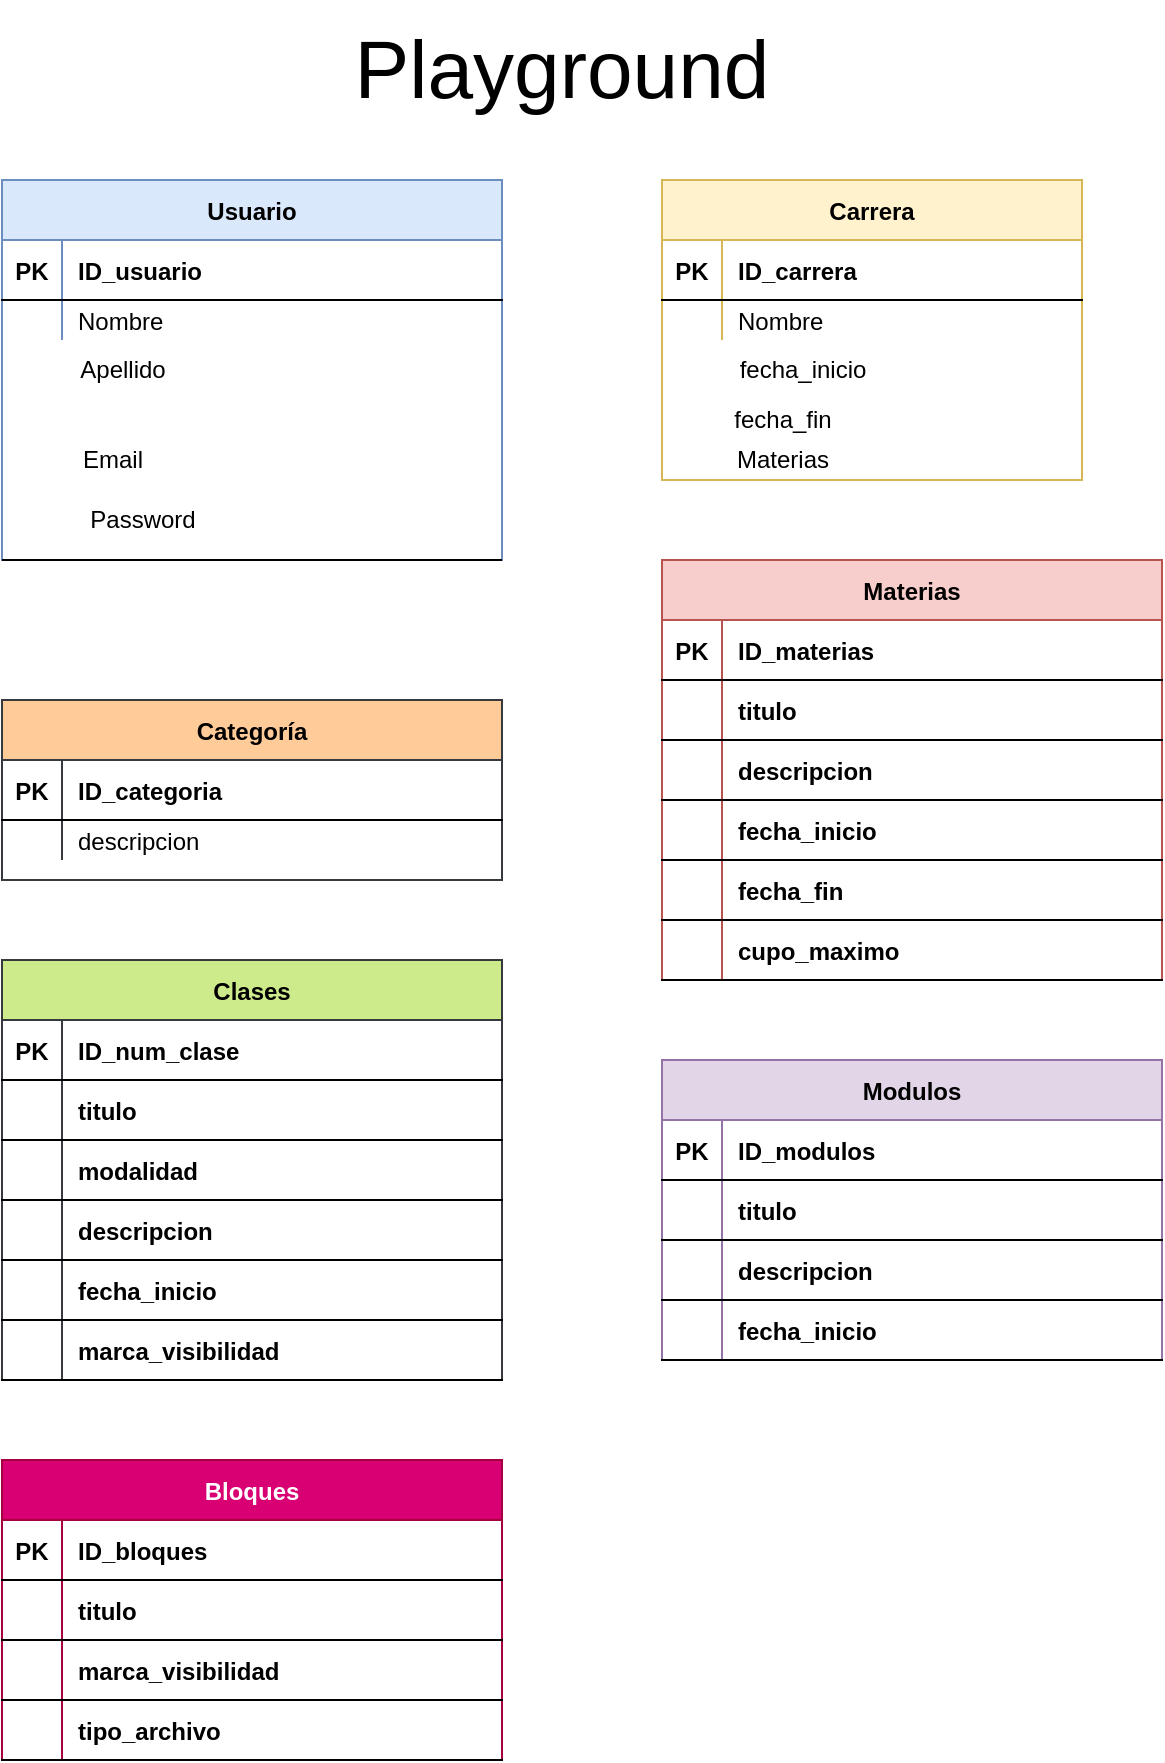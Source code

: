 <mxfile version="14.9.6" type="device"><diagram id="R2lEEEUBdFMjLlhIrx00" name="Page-1"><mxGraphModel dx="1422" dy="794" grid="1" gridSize="10" guides="1" tooltips="1" connect="1" arrows="1" fold="1" page="1" pageScale="1" pageWidth="850" pageHeight="1100" math="0" shadow="0" extFonts="Permanent Marker^https://fonts.googleapis.com/css?family=Permanent+Marker"><root><mxCell id="0"/><mxCell id="1" parent="0"/><mxCell id="C-vyLk0tnHw3VtMMgP7b-23" value="Usuario" style="shape=table;startSize=30;container=1;collapsible=1;childLayout=tableLayout;fixedRows=1;rowLines=0;fontStyle=1;align=center;resizeLast=1;strokeWidth=1;perimeterSpacing=0;fillColor=#dae8fc;strokeColor=#6c8ebf;" parent="1" vertex="1"><mxGeometry x="120" y="110" width="250" height="190" as="geometry"/></mxCell><mxCell id="C-vyLk0tnHw3VtMMgP7b-24" value="" style="shape=partialRectangle;collapsible=0;dropTarget=0;pointerEvents=0;fillColor=none;points=[[0,0.5],[1,0.5]];portConstraint=eastwest;top=0;left=0;right=0;bottom=1;" parent="C-vyLk0tnHw3VtMMgP7b-23" vertex="1"><mxGeometry y="30" width="250" height="30" as="geometry"/></mxCell><mxCell id="C-vyLk0tnHw3VtMMgP7b-25" value="PK" style="shape=partialRectangle;overflow=hidden;connectable=0;fillColor=none;top=0;left=0;bottom=0;right=0;fontStyle=1;" parent="C-vyLk0tnHw3VtMMgP7b-24" vertex="1"><mxGeometry width="30" height="30" as="geometry"/></mxCell><mxCell id="C-vyLk0tnHw3VtMMgP7b-26" value="ID_usuario" style="shape=partialRectangle;overflow=hidden;connectable=0;fillColor=none;top=0;left=0;bottom=0;right=0;align=left;spacingLeft=6;fontStyle=1;" parent="C-vyLk0tnHw3VtMMgP7b-24" vertex="1"><mxGeometry x="30" width="220" height="30" as="geometry"/></mxCell><mxCell id="C-vyLk0tnHw3VtMMgP7b-27" value="" style="shape=partialRectangle;collapsible=0;dropTarget=0;pointerEvents=0;fillColor=none;points=[[0,0.5],[1,0.5]];portConstraint=eastwest;top=0;left=0;right=0;bottom=0;" parent="C-vyLk0tnHw3VtMMgP7b-23" vertex="1"><mxGeometry y="60" width="250" height="20" as="geometry"/></mxCell><mxCell id="C-vyLk0tnHw3VtMMgP7b-28" value="" style="shape=partialRectangle;overflow=hidden;connectable=0;fillColor=none;top=0;left=0;bottom=0;right=0;" parent="C-vyLk0tnHw3VtMMgP7b-27" vertex="1"><mxGeometry width="30" height="20" as="geometry"/></mxCell><mxCell id="C-vyLk0tnHw3VtMMgP7b-29" value="Nombre" style="shape=partialRectangle;overflow=hidden;connectable=0;fillColor=none;top=0;left=0;bottom=0;right=0;align=left;spacingLeft=6;" parent="C-vyLk0tnHw3VtMMgP7b-27" vertex="1"><mxGeometry x="30" width="220" height="20" as="geometry"/></mxCell><mxCell id="QO796R5A7WbLpbQTRX8H-7" value="Apellido" style="text;html=1;align=center;verticalAlign=middle;resizable=0;points=[];autosize=1;strokeColor=none;" parent="1" vertex="1"><mxGeometry x="150" y="195" width="60" height="20" as="geometry"/></mxCell><mxCell id="QO796R5A7WbLpbQTRX8H-8" value="Email" style="text;html=1;align=center;verticalAlign=middle;resizable=0;points=[];autosize=1;strokeColor=none;" parent="1" vertex="1"><mxGeometry x="150" y="240" width="50" height="20" as="geometry"/></mxCell><mxCell id="QO796R5A7WbLpbQTRX8H-9" value="Password" style="text;html=1;align=center;verticalAlign=middle;resizable=0;points=[];autosize=1;strokeColor=none;" parent="1" vertex="1"><mxGeometry x="155" y="270" width="70" height="20" as="geometry"/></mxCell><mxCell id="QO796R5A7WbLpbQTRX8H-12" value="" style="endArrow=none;html=1;" parent="1" edge="1"><mxGeometry width="50" height="50" relative="1" as="geometry"><mxPoint x="120" y="300" as="sourcePoint"/><mxPoint x="370" y="300" as="targetPoint"/></mxGeometry></mxCell><mxCell id="QO796R5A7WbLpbQTRX8H-16" value="&lt;font style=&quot;font-size: 41px&quot;&gt;Playground&lt;/font&gt;" style="text;html=1;strokeColor=none;fillColor=none;align=center;verticalAlign=middle;whiteSpace=wrap;rounded=0;" parent="1" vertex="1"><mxGeometry x="220" y="20" width="360" height="70" as="geometry"/></mxCell><mxCell id="QO796R5A7WbLpbQTRX8H-21" value="Categoría" style="shape=table;startSize=30;container=1;collapsible=1;childLayout=tableLayout;fixedRows=1;rowLines=0;fontStyle=1;align=center;resizeLast=1;strokeWidth=1;perimeterSpacing=0;fillColor=#ffcc99;strokeColor=#36393d;" parent="1" vertex="1"><mxGeometry x="120" y="370" width="250" height="90" as="geometry"/></mxCell><mxCell id="QO796R5A7WbLpbQTRX8H-22" value="" style="shape=partialRectangle;collapsible=0;dropTarget=0;pointerEvents=0;fillColor=none;points=[[0,0.5],[1,0.5]];portConstraint=eastwest;top=0;left=0;right=0;bottom=1;" parent="QO796R5A7WbLpbQTRX8H-21" vertex="1"><mxGeometry y="30" width="250" height="30" as="geometry"/></mxCell><mxCell id="QO796R5A7WbLpbQTRX8H-23" value="PK" style="shape=partialRectangle;overflow=hidden;connectable=0;fillColor=none;top=0;left=0;bottom=0;right=0;fontStyle=1;" parent="QO796R5A7WbLpbQTRX8H-22" vertex="1"><mxGeometry width="30" height="30" as="geometry"/></mxCell><mxCell id="QO796R5A7WbLpbQTRX8H-24" value="ID_categoria" style="shape=partialRectangle;overflow=hidden;connectable=0;fillColor=none;top=0;left=0;bottom=0;right=0;align=left;spacingLeft=6;fontStyle=1;" parent="QO796R5A7WbLpbQTRX8H-22" vertex="1"><mxGeometry x="30" width="220" height="30" as="geometry"/></mxCell><mxCell id="QO796R5A7WbLpbQTRX8H-25" value="" style="shape=partialRectangle;collapsible=0;dropTarget=0;pointerEvents=0;fillColor=none;points=[[0,0.5],[1,0.5]];portConstraint=eastwest;top=0;left=0;right=0;bottom=0;" parent="QO796R5A7WbLpbQTRX8H-21" vertex="1"><mxGeometry y="60" width="250" height="20" as="geometry"/></mxCell><mxCell id="QO796R5A7WbLpbQTRX8H-26" value="" style="shape=partialRectangle;overflow=hidden;connectable=0;fillColor=none;top=0;left=0;bottom=0;right=0;" parent="QO796R5A7WbLpbQTRX8H-25" vertex="1"><mxGeometry width="30" height="20" as="geometry"/></mxCell><mxCell id="QO796R5A7WbLpbQTRX8H-27" value="descripcion" style="shape=partialRectangle;overflow=hidden;connectable=0;fillColor=none;top=0;left=0;bottom=0;right=0;align=left;spacingLeft=6;" parent="QO796R5A7WbLpbQTRX8H-25" vertex="1"><mxGeometry x="30" width="220" height="20" as="geometry"/></mxCell><mxCell id="QO796R5A7WbLpbQTRX8H-29" value="Carrera" style="shape=table;startSize=30;container=1;collapsible=1;childLayout=tableLayout;fixedRows=1;rowLines=0;fontStyle=1;align=center;resizeLast=1;strokeWidth=1;perimeterSpacing=0;fillColor=#fff2cc;strokeColor=#d6b656;" parent="1" vertex="1"><mxGeometry x="450" y="110" width="210" height="150" as="geometry"/></mxCell><mxCell id="QO796R5A7WbLpbQTRX8H-30" value="" style="shape=partialRectangle;collapsible=0;dropTarget=0;pointerEvents=0;fillColor=none;points=[[0,0.5],[1,0.5]];portConstraint=eastwest;top=0;left=0;right=0;bottom=1;" parent="QO796R5A7WbLpbQTRX8H-29" vertex="1"><mxGeometry y="30" width="210" height="30" as="geometry"/></mxCell><mxCell id="QO796R5A7WbLpbQTRX8H-31" value="PK" style="shape=partialRectangle;overflow=hidden;connectable=0;fillColor=none;top=0;left=0;bottom=0;right=0;fontStyle=1;" parent="QO796R5A7WbLpbQTRX8H-30" vertex="1"><mxGeometry width="30" height="30" as="geometry"/></mxCell><mxCell id="QO796R5A7WbLpbQTRX8H-32" value="ID_carrera" style="shape=partialRectangle;overflow=hidden;connectable=0;fillColor=none;top=0;left=0;bottom=0;right=0;align=left;spacingLeft=6;fontStyle=1;" parent="QO796R5A7WbLpbQTRX8H-30" vertex="1"><mxGeometry x="30" width="180" height="30" as="geometry"/></mxCell><mxCell id="QO796R5A7WbLpbQTRX8H-33" value="" style="shape=partialRectangle;collapsible=0;dropTarget=0;pointerEvents=0;fillColor=none;points=[[0,0.5],[1,0.5]];portConstraint=eastwest;top=0;left=0;right=0;bottom=0;" parent="QO796R5A7WbLpbQTRX8H-29" vertex="1"><mxGeometry y="60" width="210" height="20" as="geometry"/></mxCell><mxCell id="QO796R5A7WbLpbQTRX8H-34" value="" style="shape=partialRectangle;overflow=hidden;connectable=0;fillColor=none;top=0;left=0;bottom=0;right=0;" parent="QO796R5A7WbLpbQTRX8H-33" vertex="1"><mxGeometry width="30" height="20" as="geometry"/></mxCell><mxCell id="QO796R5A7WbLpbQTRX8H-35" value="Nombre" style="shape=partialRectangle;overflow=hidden;connectable=0;fillColor=none;top=0;left=0;bottom=0;right=0;align=left;spacingLeft=6;" parent="QO796R5A7WbLpbQTRX8H-33" vertex="1"><mxGeometry x="30" width="180" height="20" as="geometry"/></mxCell><mxCell id="QO796R5A7WbLpbQTRX8H-36" value="fecha_inicio" style="text;html=1;align=center;verticalAlign=middle;resizable=0;points=[];autosize=1;strokeColor=none;" parent="1" vertex="1"><mxGeometry x="480" y="195" width="80" height="20" as="geometry"/></mxCell><mxCell id="QO796R5A7WbLpbQTRX8H-37" value="fecha_fin" style="text;html=1;align=center;verticalAlign=middle;resizable=0;points=[];autosize=1;strokeColor=none;" parent="1" vertex="1"><mxGeometry x="480" y="220" width="60" height="20" as="geometry"/></mxCell><mxCell id="QO796R5A7WbLpbQTRX8H-38" value="Materias" style="text;html=1;align=center;verticalAlign=middle;resizable=0;points=[];autosize=1;strokeColor=none;" parent="1" vertex="1"><mxGeometry x="480" y="240" width="60" height="20" as="geometry"/></mxCell><mxCell id="QO796R5A7WbLpbQTRX8H-56" value="Materias" style="shape=table;startSize=30;container=1;collapsible=1;childLayout=tableLayout;fixedRows=1;rowLines=0;fontStyle=1;align=center;resizeLast=1;strokeWidth=1;perimeterSpacing=0;fillColor=#f8cecc;strokeColor=#b85450;" parent="1" vertex="1"><mxGeometry x="450" y="300" width="250" height="210" as="geometry"/></mxCell><mxCell id="QO796R5A7WbLpbQTRX8H-57" value="" style="shape=partialRectangle;collapsible=0;dropTarget=0;pointerEvents=0;fillColor=none;points=[[0,0.5],[1,0.5]];portConstraint=eastwest;top=0;left=0;right=0;bottom=1;" parent="QO796R5A7WbLpbQTRX8H-56" vertex="1"><mxGeometry y="30" width="250" height="30" as="geometry"/></mxCell><mxCell id="QO796R5A7WbLpbQTRX8H-58" value="PK" style="shape=partialRectangle;overflow=hidden;connectable=0;fillColor=none;top=0;left=0;bottom=0;right=0;fontStyle=1;" parent="QO796R5A7WbLpbQTRX8H-57" vertex="1"><mxGeometry width="30" height="30" as="geometry"/></mxCell><mxCell id="QO796R5A7WbLpbQTRX8H-59" value="ID_materias" style="shape=partialRectangle;overflow=hidden;connectable=0;fillColor=none;top=0;left=0;bottom=0;right=0;align=left;spacingLeft=6;fontStyle=1;" parent="QO796R5A7WbLpbQTRX8H-57" vertex="1"><mxGeometry x="30" width="220" height="30" as="geometry"/></mxCell><mxCell id="QO796R5A7WbLpbQTRX8H-63" value="" style="shape=partialRectangle;collapsible=0;dropTarget=0;pointerEvents=0;fillColor=none;points=[[0,0.5],[1,0.5]];portConstraint=eastwest;top=0;left=0;right=0;bottom=1;" parent="QO796R5A7WbLpbQTRX8H-56" vertex="1"><mxGeometry y="60" width="250" height="30" as="geometry"/></mxCell><mxCell id="QO796R5A7WbLpbQTRX8H-64" value="" style="shape=partialRectangle;overflow=hidden;connectable=0;fillColor=none;top=0;left=0;bottom=0;right=0;fontStyle=1;" parent="QO796R5A7WbLpbQTRX8H-63" vertex="1"><mxGeometry width="30" height="30" as="geometry"/></mxCell><mxCell id="QO796R5A7WbLpbQTRX8H-65" value="titulo" style="shape=partialRectangle;overflow=hidden;connectable=0;fillColor=none;top=0;left=0;bottom=0;right=0;align=left;spacingLeft=6;fontStyle=1;" parent="QO796R5A7WbLpbQTRX8H-63" vertex="1"><mxGeometry x="30" width="220" height="30" as="geometry"/></mxCell><mxCell id="QO796R5A7WbLpbQTRX8H-66" value="" style="shape=partialRectangle;collapsible=0;dropTarget=0;pointerEvents=0;fillColor=none;points=[[0,0.5],[1,0.5]];portConstraint=eastwest;top=0;left=0;right=0;bottom=1;" parent="QO796R5A7WbLpbQTRX8H-56" vertex="1"><mxGeometry y="90" width="250" height="30" as="geometry"/></mxCell><mxCell id="QO796R5A7WbLpbQTRX8H-67" value="" style="shape=partialRectangle;overflow=hidden;connectable=0;fillColor=none;top=0;left=0;bottom=0;right=0;fontStyle=1;" parent="QO796R5A7WbLpbQTRX8H-66" vertex="1"><mxGeometry width="30" height="30" as="geometry"/></mxCell><mxCell id="QO796R5A7WbLpbQTRX8H-68" value="descripcion" style="shape=partialRectangle;overflow=hidden;connectable=0;fillColor=none;top=0;left=0;bottom=0;right=0;align=left;spacingLeft=6;fontStyle=1;" parent="QO796R5A7WbLpbQTRX8H-66" vertex="1"><mxGeometry x="30" width="220" height="30" as="geometry"/></mxCell><mxCell id="QO796R5A7WbLpbQTRX8H-69" value="" style="shape=partialRectangle;collapsible=0;dropTarget=0;pointerEvents=0;fillColor=none;points=[[0,0.5],[1,0.5]];portConstraint=eastwest;top=0;left=0;right=0;bottom=1;" parent="QO796R5A7WbLpbQTRX8H-56" vertex="1"><mxGeometry y="120" width="250" height="30" as="geometry"/></mxCell><mxCell id="QO796R5A7WbLpbQTRX8H-70" value="" style="shape=partialRectangle;overflow=hidden;connectable=0;fillColor=none;top=0;left=0;bottom=0;right=0;fontStyle=1;" parent="QO796R5A7WbLpbQTRX8H-69" vertex="1"><mxGeometry width="30" height="30" as="geometry"/></mxCell><mxCell id="QO796R5A7WbLpbQTRX8H-71" value="fecha_inicio" style="shape=partialRectangle;overflow=hidden;connectable=0;fillColor=none;top=0;left=0;bottom=0;right=0;align=left;spacingLeft=6;fontStyle=1;" parent="QO796R5A7WbLpbQTRX8H-69" vertex="1"><mxGeometry x="30" width="220" height="30" as="geometry"/></mxCell><mxCell id="QO796R5A7WbLpbQTRX8H-72" value="" style="shape=partialRectangle;collapsible=0;dropTarget=0;pointerEvents=0;fillColor=none;points=[[0,0.5],[1,0.5]];portConstraint=eastwest;top=0;left=0;right=0;bottom=1;" parent="QO796R5A7WbLpbQTRX8H-56" vertex="1"><mxGeometry y="150" width="250" height="30" as="geometry"/></mxCell><mxCell id="QO796R5A7WbLpbQTRX8H-73" value="" style="shape=partialRectangle;overflow=hidden;connectable=0;fillColor=none;top=0;left=0;bottom=0;right=0;fontStyle=1;" parent="QO796R5A7WbLpbQTRX8H-72" vertex="1"><mxGeometry width="30" height="30" as="geometry"/></mxCell><mxCell id="QO796R5A7WbLpbQTRX8H-74" value="fecha_fin" style="shape=partialRectangle;overflow=hidden;connectable=0;fillColor=none;top=0;left=0;bottom=0;right=0;align=left;spacingLeft=6;fontStyle=1;" parent="QO796R5A7WbLpbQTRX8H-72" vertex="1"><mxGeometry x="30" width="220" height="30" as="geometry"/></mxCell><mxCell id="QO796R5A7WbLpbQTRX8H-94" value="" style="shape=partialRectangle;collapsible=0;dropTarget=0;pointerEvents=0;fillColor=none;points=[[0,0.5],[1,0.5]];portConstraint=eastwest;top=0;left=0;right=0;bottom=1;" parent="QO796R5A7WbLpbQTRX8H-56" vertex="1"><mxGeometry y="180" width="250" height="30" as="geometry"/></mxCell><mxCell id="QO796R5A7WbLpbQTRX8H-95" value="" style="shape=partialRectangle;overflow=hidden;connectable=0;fillColor=none;top=0;left=0;bottom=0;right=0;fontStyle=1;" parent="QO796R5A7WbLpbQTRX8H-94" vertex="1"><mxGeometry width="30" height="30" as="geometry"/></mxCell><mxCell id="QO796R5A7WbLpbQTRX8H-96" value="cupo_maximo" style="shape=partialRectangle;overflow=hidden;connectable=0;fillColor=none;top=0;left=0;bottom=0;right=0;align=left;spacingLeft=6;fontStyle=1;" parent="QO796R5A7WbLpbQTRX8H-94" vertex="1"><mxGeometry x="30" width="220" height="30" as="geometry"/></mxCell><mxCell id="QO796R5A7WbLpbQTRX8H-143" value="Modulos" style="shape=table;startSize=30;container=1;collapsible=1;childLayout=tableLayout;fixedRows=1;rowLines=0;fontStyle=1;align=center;resizeLast=1;strokeWidth=1;perimeterSpacing=0;fillColor=#e1d5e7;strokeColor=#9673a6;" parent="1" vertex="1"><mxGeometry x="450" y="550" width="250" height="150" as="geometry"/></mxCell><mxCell id="QO796R5A7WbLpbQTRX8H-144" value="" style="shape=partialRectangle;collapsible=0;dropTarget=0;pointerEvents=0;fillColor=none;points=[[0,0.5],[1,0.5]];portConstraint=eastwest;top=0;left=0;right=0;bottom=1;" parent="QO796R5A7WbLpbQTRX8H-143" vertex="1"><mxGeometry y="30" width="250" height="30" as="geometry"/></mxCell><mxCell id="QO796R5A7WbLpbQTRX8H-145" value="PK" style="shape=partialRectangle;overflow=hidden;connectable=0;fillColor=none;top=0;left=0;bottom=0;right=0;fontStyle=1;" parent="QO796R5A7WbLpbQTRX8H-144" vertex="1"><mxGeometry width="30" height="30" as="geometry"/></mxCell><mxCell id="QO796R5A7WbLpbQTRX8H-146" value="ID_modulos" style="shape=partialRectangle;overflow=hidden;connectable=0;fillColor=none;top=0;left=0;bottom=0;right=0;align=left;spacingLeft=6;fontStyle=1;" parent="QO796R5A7WbLpbQTRX8H-144" vertex="1"><mxGeometry x="30" width="220" height="30" as="geometry"/></mxCell><mxCell id="QO796R5A7WbLpbQTRX8H-147" value="" style="shape=partialRectangle;collapsible=0;dropTarget=0;pointerEvents=0;fillColor=none;points=[[0,0.5],[1,0.5]];portConstraint=eastwest;top=0;left=0;right=0;bottom=1;" parent="QO796R5A7WbLpbQTRX8H-143" vertex="1"><mxGeometry y="60" width="250" height="30" as="geometry"/></mxCell><mxCell id="QO796R5A7WbLpbQTRX8H-148" value="" style="shape=partialRectangle;overflow=hidden;connectable=0;fillColor=none;top=0;left=0;bottom=0;right=0;fontStyle=1;" parent="QO796R5A7WbLpbQTRX8H-147" vertex="1"><mxGeometry width="30" height="30" as="geometry"/></mxCell><mxCell id="QO796R5A7WbLpbQTRX8H-149" value="titulo" style="shape=partialRectangle;overflow=hidden;connectable=0;fillColor=none;top=0;left=0;bottom=0;right=0;align=left;spacingLeft=6;fontStyle=1;" parent="QO796R5A7WbLpbQTRX8H-147" vertex="1"><mxGeometry x="30" width="220" height="30" as="geometry"/></mxCell><mxCell id="QO796R5A7WbLpbQTRX8H-150" value="" style="shape=partialRectangle;collapsible=0;dropTarget=0;pointerEvents=0;fillColor=none;points=[[0,0.5],[1,0.5]];portConstraint=eastwest;top=0;left=0;right=0;bottom=1;" parent="QO796R5A7WbLpbQTRX8H-143" vertex="1"><mxGeometry y="90" width="250" height="30" as="geometry"/></mxCell><mxCell id="QO796R5A7WbLpbQTRX8H-151" value="" style="shape=partialRectangle;overflow=hidden;connectable=0;fillColor=none;top=0;left=0;bottom=0;right=0;fontStyle=1;" parent="QO796R5A7WbLpbQTRX8H-150" vertex="1"><mxGeometry width="30" height="30" as="geometry"/></mxCell><mxCell id="QO796R5A7WbLpbQTRX8H-152" value="descripcion" style="shape=partialRectangle;overflow=hidden;connectable=0;fillColor=none;top=0;left=0;bottom=0;right=0;align=left;spacingLeft=6;fontStyle=1;" parent="QO796R5A7WbLpbQTRX8H-150" vertex="1"><mxGeometry x="30" width="220" height="30" as="geometry"/></mxCell><mxCell id="QO796R5A7WbLpbQTRX8H-153" value="" style="shape=partialRectangle;collapsible=0;dropTarget=0;pointerEvents=0;fillColor=none;points=[[0,0.5],[1,0.5]];portConstraint=eastwest;top=0;left=0;right=0;bottom=1;" parent="QO796R5A7WbLpbQTRX8H-143" vertex="1"><mxGeometry y="120" width="250" height="30" as="geometry"/></mxCell><mxCell id="QO796R5A7WbLpbQTRX8H-154" value="" style="shape=partialRectangle;overflow=hidden;connectable=0;fillColor=none;top=0;left=0;bottom=0;right=0;fontStyle=1;" parent="QO796R5A7WbLpbQTRX8H-153" vertex="1"><mxGeometry width="30" height="30" as="geometry"/></mxCell><mxCell id="QO796R5A7WbLpbQTRX8H-155" value="fecha_inicio" style="shape=partialRectangle;overflow=hidden;connectable=0;fillColor=none;top=0;left=0;bottom=0;right=0;align=left;spacingLeft=6;fontStyle=1;" parent="QO796R5A7WbLpbQTRX8H-153" vertex="1"><mxGeometry x="30" width="220" height="30" as="geometry"/></mxCell><mxCell id="oYIJJWxVAlEUjVKQb8I9-2" value="Clases" style="shape=table;startSize=30;container=1;collapsible=1;childLayout=tableLayout;fixedRows=1;rowLines=0;fontStyle=1;align=center;resizeLast=1;strokeWidth=1;perimeterSpacing=0;fillColor=#cdeb8b;strokeColor=#36393d;" vertex="1" parent="1"><mxGeometry x="120" y="500" width="250" height="210" as="geometry"/></mxCell><mxCell id="oYIJJWxVAlEUjVKQb8I9-3" value="" style="shape=partialRectangle;collapsible=0;dropTarget=0;pointerEvents=0;fillColor=none;points=[[0,0.5],[1,0.5]];portConstraint=eastwest;top=0;left=0;right=0;bottom=1;" vertex="1" parent="oYIJJWxVAlEUjVKQb8I9-2"><mxGeometry y="30" width="250" height="30" as="geometry"/></mxCell><mxCell id="oYIJJWxVAlEUjVKQb8I9-4" value="PK" style="shape=partialRectangle;overflow=hidden;connectable=0;fillColor=none;top=0;left=0;bottom=0;right=0;fontStyle=1;" vertex="1" parent="oYIJJWxVAlEUjVKQb8I9-3"><mxGeometry width="30" height="30" as="geometry"/></mxCell><mxCell id="oYIJJWxVAlEUjVKQb8I9-5" value="ID_num_clase" style="shape=partialRectangle;overflow=hidden;connectable=0;fillColor=none;top=0;left=0;bottom=0;right=0;align=left;spacingLeft=6;fontStyle=1;" vertex="1" parent="oYIJJWxVAlEUjVKQb8I9-3"><mxGeometry x="30" width="220" height="30" as="geometry"/></mxCell><mxCell id="oYIJJWxVAlEUjVKQb8I9-6" value="" style="shape=partialRectangle;collapsible=0;dropTarget=0;pointerEvents=0;fillColor=none;points=[[0,0.5],[1,0.5]];portConstraint=eastwest;top=0;left=0;right=0;bottom=1;" vertex="1" parent="oYIJJWxVAlEUjVKQb8I9-2"><mxGeometry y="60" width="250" height="30" as="geometry"/></mxCell><mxCell id="oYIJJWxVAlEUjVKQb8I9-7" value="" style="shape=partialRectangle;overflow=hidden;connectable=0;fillColor=none;top=0;left=0;bottom=0;right=0;fontStyle=1;" vertex="1" parent="oYIJJWxVAlEUjVKQb8I9-6"><mxGeometry width="30" height="30" as="geometry"/></mxCell><mxCell id="oYIJJWxVAlEUjVKQb8I9-8" value="titulo" style="shape=partialRectangle;overflow=hidden;connectable=0;fillColor=none;top=0;left=0;bottom=0;right=0;align=left;spacingLeft=6;fontStyle=1;" vertex="1" parent="oYIJJWxVAlEUjVKQb8I9-6"><mxGeometry x="30" width="220" height="30" as="geometry"/></mxCell><mxCell id="oYIJJWxVAlEUjVKQb8I9-18" value="" style="shape=partialRectangle;collapsible=0;dropTarget=0;pointerEvents=0;fillColor=none;points=[[0,0.5],[1,0.5]];portConstraint=eastwest;top=0;left=0;right=0;bottom=1;" vertex="1" parent="oYIJJWxVAlEUjVKQb8I9-2"><mxGeometry y="90" width="250" height="30" as="geometry"/></mxCell><mxCell id="oYIJJWxVAlEUjVKQb8I9-19" value="" style="shape=partialRectangle;overflow=hidden;connectable=0;fillColor=none;top=0;left=0;bottom=0;right=0;fontStyle=1;" vertex="1" parent="oYIJJWxVAlEUjVKQb8I9-18"><mxGeometry width="30" height="30" as="geometry"/></mxCell><mxCell id="oYIJJWxVAlEUjVKQb8I9-20" value="modalidad" style="shape=partialRectangle;overflow=hidden;connectable=0;fillColor=none;top=0;left=0;bottom=0;right=0;align=left;spacingLeft=6;fontStyle=1;" vertex="1" parent="oYIJJWxVAlEUjVKQb8I9-18"><mxGeometry x="30" width="220" height="30" as="geometry"/></mxCell><mxCell id="oYIJJWxVAlEUjVKQb8I9-9" value="" style="shape=partialRectangle;collapsible=0;dropTarget=0;pointerEvents=0;fillColor=none;points=[[0,0.5],[1,0.5]];portConstraint=eastwest;top=0;left=0;right=0;bottom=1;" vertex="1" parent="oYIJJWxVAlEUjVKQb8I9-2"><mxGeometry y="120" width="250" height="30" as="geometry"/></mxCell><mxCell id="oYIJJWxVAlEUjVKQb8I9-10" value="" style="shape=partialRectangle;overflow=hidden;connectable=0;fillColor=none;top=0;left=0;bottom=0;right=0;fontStyle=1;" vertex="1" parent="oYIJJWxVAlEUjVKQb8I9-9"><mxGeometry width="30" height="30" as="geometry"/></mxCell><mxCell id="oYIJJWxVAlEUjVKQb8I9-11" value="descripcion" style="shape=partialRectangle;overflow=hidden;connectable=0;fillColor=none;top=0;left=0;bottom=0;right=0;align=left;spacingLeft=6;fontStyle=1;" vertex="1" parent="oYIJJWxVAlEUjVKQb8I9-9"><mxGeometry x="30" width="220" height="30" as="geometry"/></mxCell><mxCell id="oYIJJWxVAlEUjVKQb8I9-12" value="" style="shape=partialRectangle;collapsible=0;dropTarget=0;pointerEvents=0;fillColor=none;points=[[0,0.5],[1,0.5]];portConstraint=eastwest;top=0;left=0;right=0;bottom=1;" vertex="1" parent="oYIJJWxVAlEUjVKQb8I9-2"><mxGeometry y="150" width="250" height="30" as="geometry"/></mxCell><mxCell id="oYIJJWxVAlEUjVKQb8I9-13" value="" style="shape=partialRectangle;overflow=hidden;connectable=0;fillColor=none;top=0;left=0;bottom=0;right=0;fontStyle=1;" vertex="1" parent="oYIJJWxVAlEUjVKQb8I9-12"><mxGeometry width="30" height="30" as="geometry"/></mxCell><mxCell id="oYIJJWxVAlEUjVKQb8I9-14" value="fecha_inicio" style="shape=partialRectangle;overflow=hidden;connectable=0;fillColor=none;top=0;left=0;bottom=0;right=0;align=left;spacingLeft=6;fontStyle=1;" vertex="1" parent="oYIJJWxVAlEUjVKQb8I9-12"><mxGeometry x="30" width="220" height="30" as="geometry"/></mxCell><mxCell id="oYIJJWxVAlEUjVKQb8I9-15" value="" style="shape=partialRectangle;collapsible=0;dropTarget=0;pointerEvents=0;fillColor=none;points=[[0,0.5],[1,0.5]];portConstraint=eastwest;top=0;left=0;right=0;bottom=1;" vertex="1" parent="oYIJJWxVAlEUjVKQb8I9-2"><mxGeometry y="180" width="250" height="30" as="geometry"/></mxCell><mxCell id="oYIJJWxVAlEUjVKQb8I9-16" value="" style="shape=partialRectangle;overflow=hidden;connectable=0;fillColor=none;top=0;left=0;bottom=0;right=0;fontStyle=1;" vertex="1" parent="oYIJJWxVAlEUjVKQb8I9-15"><mxGeometry width="30" height="30" as="geometry"/></mxCell><mxCell id="oYIJJWxVAlEUjVKQb8I9-17" value="marca_visibilidad" style="shape=partialRectangle;overflow=hidden;connectable=0;fillColor=none;top=0;left=0;bottom=0;right=0;align=left;spacingLeft=6;fontStyle=1;" vertex="1" parent="oYIJJWxVAlEUjVKQb8I9-15"><mxGeometry x="30" width="220" height="30" as="geometry"/></mxCell><mxCell id="oYIJJWxVAlEUjVKQb8I9-22" value="Bloques" style="shape=table;startSize=30;container=1;collapsible=1;childLayout=tableLayout;fixedRows=1;rowLines=0;fontStyle=1;align=center;resizeLast=1;strokeWidth=1;perimeterSpacing=0;fillColor=#d80073;strokeColor=#A50040;fontColor=#ffffff;" vertex="1" parent="1"><mxGeometry x="120" y="750" width="250" height="150" as="geometry"/></mxCell><mxCell id="oYIJJWxVAlEUjVKQb8I9-23" value="" style="shape=partialRectangle;collapsible=0;dropTarget=0;pointerEvents=0;fillColor=none;points=[[0,0.5],[1,0.5]];portConstraint=eastwest;top=0;left=0;right=0;bottom=1;" vertex="1" parent="oYIJJWxVAlEUjVKQb8I9-22"><mxGeometry y="30" width="250" height="30" as="geometry"/></mxCell><mxCell id="oYIJJWxVAlEUjVKQb8I9-24" value="PK" style="shape=partialRectangle;overflow=hidden;connectable=0;fillColor=none;top=0;left=0;bottom=0;right=0;fontStyle=1;" vertex="1" parent="oYIJJWxVAlEUjVKQb8I9-23"><mxGeometry width="30" height="30" as="geometry"/></mxCell><mxCell id="oYIJJWxVAlEUjVKQb8I9-25" value="ID_bloques" style="shape=partialRectangle;overflow=hidden;connectable=0;fillColor=none;top=0;left=0;bottom=0;right=0;align=left;spacingLeft=6;fontStyle=1;" vertex="1" parent="oYIJJWxVAlEUjVKQb8I9-23"><mxGeometry x="30" width="220" height="30" as="geometry"/></mxCell><mxCell id="oYIJJWxVAlEUjVKQb8I9-26" value="" style="shape=partialRectangle;collapsible=0;dropTarget=0;pointerEvents=0;fillColor=none;points=[[0,0.5],[1,0.5]];portConstraint=eastwest;top=0;left=0;right=0;bottom=1;" vertex="1" parent="oYIJJWxVAlEUjVKQb8I9-22"><mxGeometry y="60" width="250" height="30" as="geometry"/></mxCell><mxCell id="oYIJJWxVAlEUjVKQb8I9-27" value="" style="shape=partialRectangle;overflow=hidden;connectable=0;fillColor=none;top=0;left=0;bottom=0;right=0;fontStyle=1;" vertex="1" parent="oYIJJWxVAlEUjVKQb8I9-26"><mxGeometry width="30" height="30" as="geometry"/></mxCell><mxCell id="oYIJJWxVAlEUjVKQb8I9-28" value="titulo" style="shape=partialRectangle;overflow=hidden;connectable=0;fillColor=none;top=0;left=0;bottom=0;right=0;align=left;spacingLeft=6;fontStyle=1;" vertex="1" parent="oYIJJWxVAlEUjVKQb8I9-26"><mxGeometry x="30" width="220" height="30" as="geometry"/></mxCell><mxCell id="oYIJJWxVAlEUjVKQb8I9-29" value="" style="shape=partialRectangle;collapsible=0;dropTarget=0;pointerEvents=0;fillColor=none;points=[[0,0.5],[1,0.5]];portConstraint=eastwest;top=0;left=0;right=0;bottom=1;" vertex="1" parent="oYIJJWxVAlEUjVKQb8I9-22"><mxGeometry y="90" width="250" height="30" as="geometry"/></mxCell><mxCell id="oYIJJWxVAlEUjVKQb8I9-30" value="" style="shape=partialRectangle;overflow=hidden;connectable=0;fillColor=none;top=0;left=0;bottom=0;right=0;fontStyle=1;" vertex="1" parent="oYIJJWxVAlEUjVKQb8I9-29"><mxGeometry width="30" height="30" as="geometry"/></mxCell><mxCell id="oYIJJWxVAlEUjVKQb8I9-31" value="marca_visibilidad" style="shape=partialRectangle;overflow=hidden;connectable=0;fillColor=none;top=0;left=0;bottom=0;right=0;align=left;spacingLeft=6;fontStyle=1;" vertex="1" parent="oYIJJWxVAlEUjVKQb8I9-29"><mxGeometry x="30" width="220" height="30" as="geometry"/></mxCell><mxCell id="oYIJJWxVAlEUjVKQb8I9-32" value="" style="shape=partialRectangle;collapsible=0;dropTarget=0;pointerEvents=0;fillColor=none;points=[[0,0.5],[1,0.5]];portConstraint=eastwest;top=0;left=0;right=0;bottom=1;" vertex="1" parent="oYIJJWxVAlEUjVKQb8I9-22"><mxGeometry y="120" width="250" height="30" as="geometry"/></mxCell><mxCell id="oYIJJWxVAlEUjVKQb8I9-33" value="" style="shape=partialRectangle;overflow=hidden;connectable=0;fillColor=none;top=0;left=0;bottom=0;right=0;fontStyle=1;" vertex="1" parent="oYIJJWxVAlEUjVKQb8I9-32"><mxGeometry width="30" height="30" as="geometry"/></mxCell><mxCell id="oYIJJWxVAlEUjVKQb8I9-34" value="tipo_archivo" style="shape=partialRectangle;overflow=hidden;connectable=0;fillColor=none;top=0;left=0;bottom=0;right=0;align=left;spacingLeft=6;fontStyle=1;" vertex="1" parent="oYIJJWxVAlEUjVKQb8I9-32"><mxGeometry x="30" width="220" height="30" as="geometry"/></mxCell></root></mxGraphModel></diagram></mxfile>